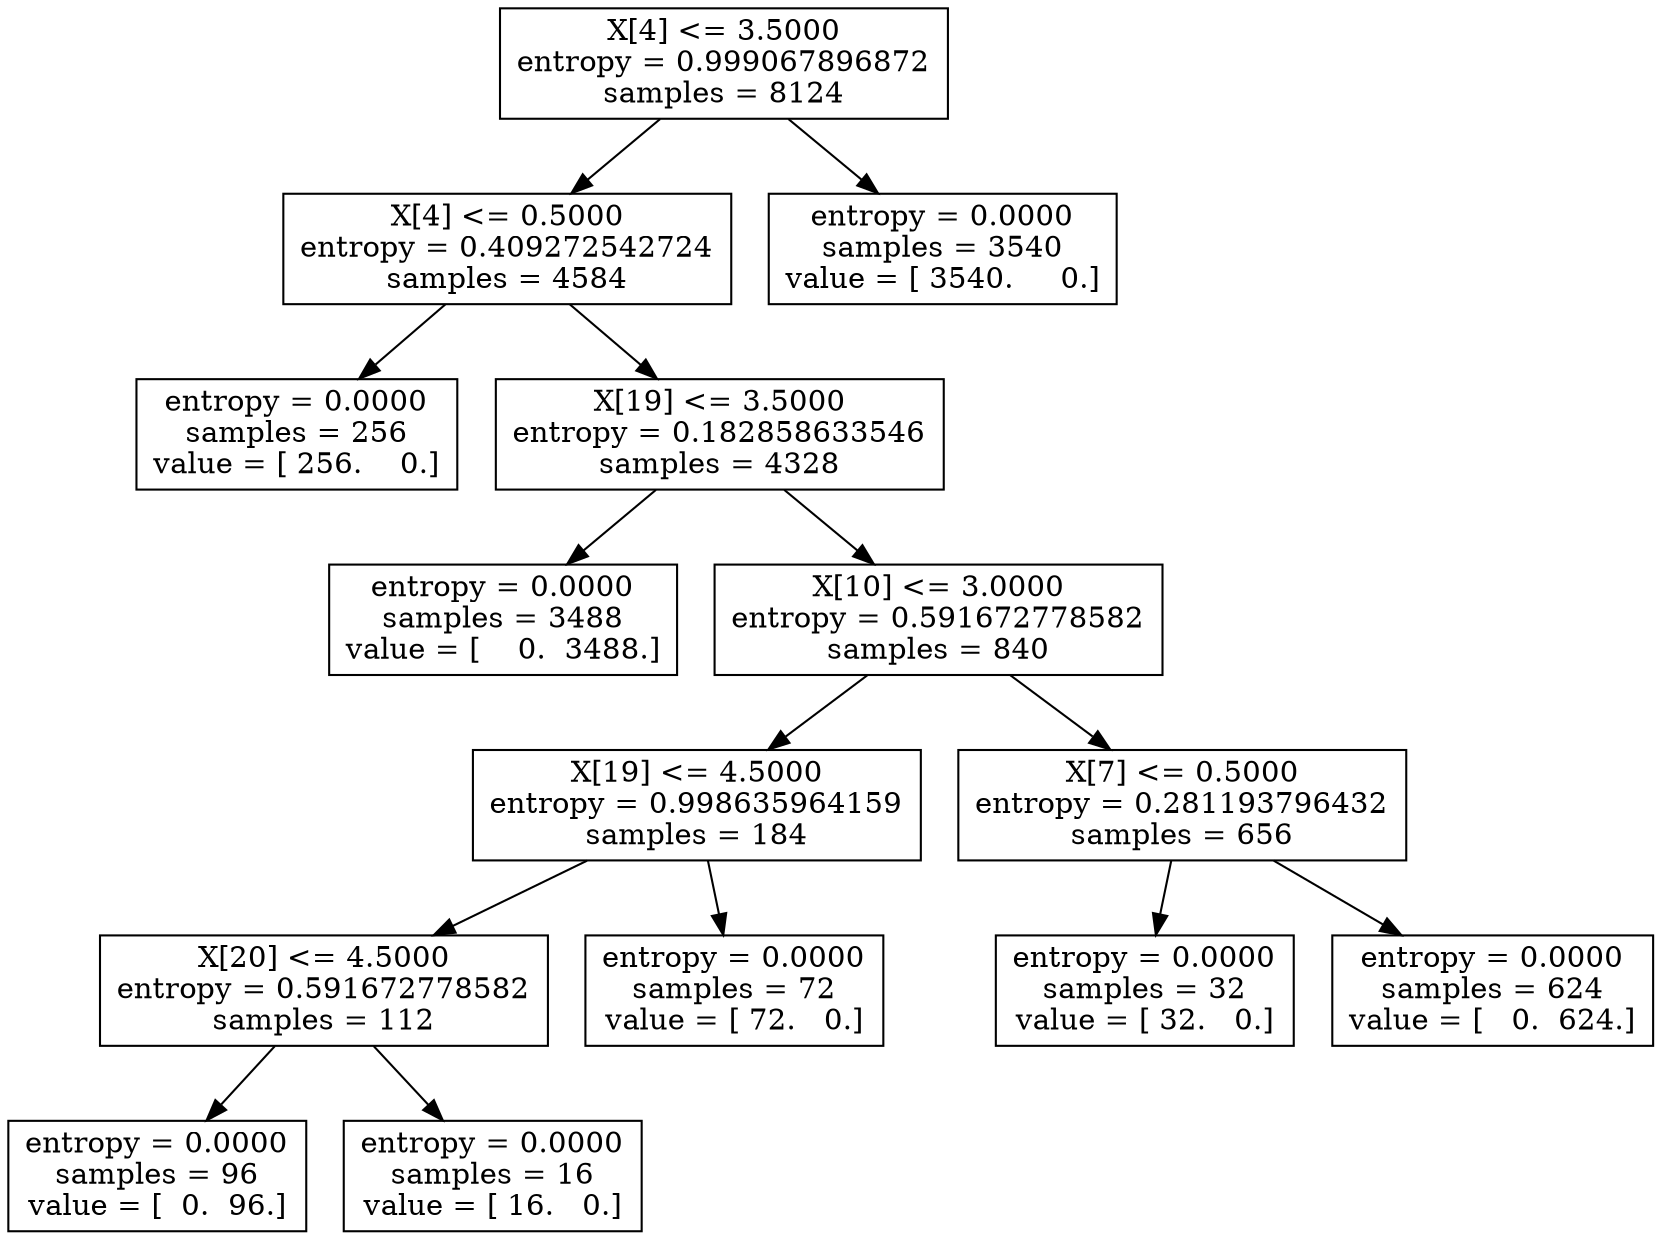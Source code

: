 digraph Tree {
0 [label="X[4] <= 3.5000\nentropy = 0.999067896872\nsamples = 8124", shape="box"] ;
1 [label="X[4] <= 0.5000\nentropy = 0.409272542724\nsamples = 4584", shape="box"] ;
0 -> 1 ;
2 [label="entropy = 0.0000\nsamples = 256\nvalue = [ 256.    0.]", shape="box"] ;
1 -> 2 ;
3 [label="X[19] <= 3.5000\nentropy = 0.182858633546\nsamples = 4328", shape="box"] ;
1 -> 3 ;
4 [label="entropy = 0.0000\nsamples = 3488\nvalue = [    0.  3488.]", shape="box"] ;
3 -> 4 ;
5 [label="X[10] <= 3.0000\nentropy = 0.591672778582\nsamples = 840", shape="box"] ;
3 -> 5 ;
6 [label="X[19] <= 4.5000\nentropy = 0.998635964159\nsamples = 184", shape="box"] ;
5 -> 6 ;
7 [label="X[20] <= 4.5000\nentropy = 0.591672778582\nsamples = 112", shape="box"] ;
6 -> 7 ;
8 [label="entropy = 0.0000\nsamples = 96\nvalue = [  0.  96.]", shape="box"] ;
7 -> 8 ;
9 [label="entropy = 0.0000\nsamples = 16\nvalue = [ 16.   0.]", shape="box"] ;
7 -> 9 ;
10 [label="entropy = 0.0000\nsamples = 72\nvalue = [ 72.   0.]", shape="box"] ;
6 -> 10 ;
11 [label="X[7] <= 0.5000\nentropy = 0.281193796432\nsamples = 656", shape="box"] ;
5 -> 11 ;
12 [label="entropy = 0.0000\nsamples = 32\nvalue = [ 32.   0.]", shape="box"] ;
11 -> 12 ;
13 [label="entropy = 0.0000\nsamples = 624\nvalue = [   0.  624.]", shape="box"] ;
11 -> 13 ;
14 [label="entropy = 0.0000\nsamples = 3540\nvalue = [ 3540.     0.]", shape="box"] ;
0 -> 14 ;
}